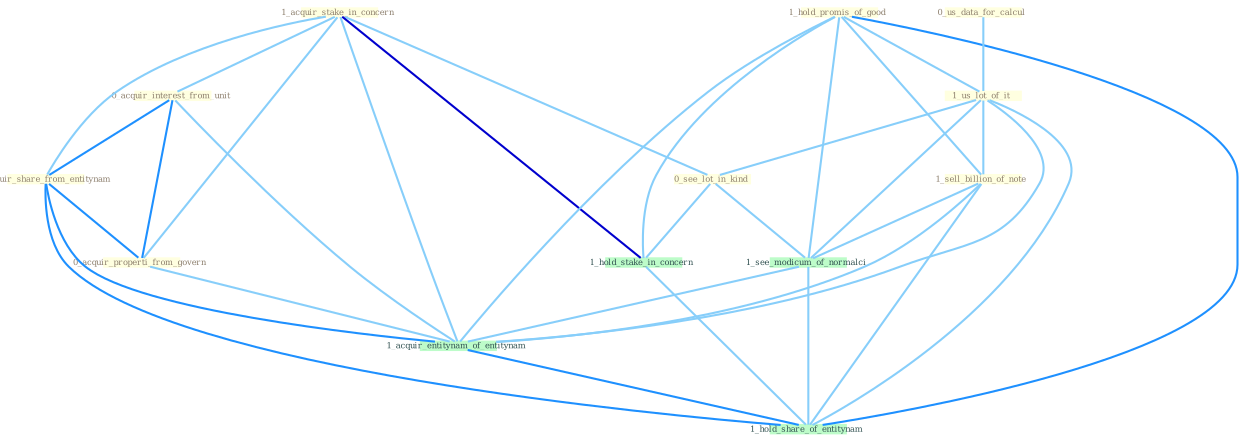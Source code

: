 Graph G{ 
    node
    [shape=polygon,style=filled,width=.5,height=.06,color="#BDFCC9",fixedsize=true,fontsize=4,
    fontcolor="#2f4f4f"];
    {node
    [color="#ffffe0", fontcolor="#8b7d6b"] "1_acquir_stake_in_concern " "0_acquir_interest_from_unit " "1_hold_promis_of_good " "0_acquir_share_from_entitynam " "0_us_data_for_calcul " "1_us_lot_of_it " "0_see_lot_in_kind " "0_acquir_properti_from_govern " "1_sell_billion_of_note "}
{node [color="#fff0f5", fontcolor="#b22222"]}
edge [color="#B0E2FF"];

	"1_acquir_stake_in_concern " -- "0_acquir_interest_from_unit " [w="1", color="#87cefa" ];
	"1_acquir_stake_in_concern " -- "0_acquir_share_from_entitynam " [w="1", color="#87cefa" ];
	"1_acquir_stake_in_concern " -- "0_see_lot_in_kind " [w="1", color="#87cefa" ];
	"1_acquir_stake_in_concern " -- "0_acquir_properti_from_govern " [w="1", color="#87cefa" ];
	"1_acquir_stake_in_concern " -- "1_hold_stake_in_concern " [w="3", color="#0000cd" , len=0.6];
	"1_acquir_stake_in_concern " -- "1_acquir_entitynam_of_entitynam " [w="1", color="#87cefa" ];
	"0_acquir_interest_from_unit " -- "0_acquir_share_from_entitynam " [w="2", color="#1e90ff" , len=0.8];
	"0_acquir_interest_from_unit " -- "0_acquir_properti_from_govern " [w="2", color="#1e90ff" , len=0.8];
	"0_acquir_interest_from_unit " -- "1_acquir_entitynam_of_entitynam " [w="1", color="#87cefa" ];
	"1_hold_promis_of_good " -- "1_us_lot_of_it " [w="1", color="#87cefa" ];
	"1_hold_promis_of_good " -- "1_sell_billion_of_note " [w="1", color="#87cefa" ];
	"1_hold_promis_of_good " -- "1_hold_stake_in_concern " [w="1", color="#87cefa" ];
	"1_hold_promis_of_good " -- "1_see_modicum_of_normalci " [w="1", color="#87cefa" ];
	"1_hold_promis_of_good " -- "1_acquir_entitynam_of_entitynam " [w="1", color="#87cefa" ];
	"1_hold_promis_of_good " -- "1_hold_share_of_entitynam " [w="2", color="#1e90ff" , len=0.8];
	"0_acquir_share_from_entitynam " -- "0_acquir_properti_from_govern " [w="2", color="#1e90ff" , len=0.8];
	"0_acquir_share_from_entitynam " -- "1_acquir_entitynam_of_entitynam " [w="2", color="#1e90ff" , len=0.8];
	"0_acquir_share_from_entitynam " -- "1_hold_share_of_entitynam " [w="2", color="#1e90ff" , len=0.8];
	"0_us_data_for_calcul " -- "1_us_lot_of_it " [w="1", color="#87cefa" ];
	"1_us_lot_of_it " -- "0_see_lot_in_kind " [w="1", color="#87cefa" ];
	"1_us_lot_of_it " -- "1_sell_billion_of_note " [w="1", color="#87cefa" ];
	"1_us_lot_of_it " -- "1_see_modicum_of_normalci " [w="1", color="#87cefa" ];
	"1_us_lot_of_it " -- "1_acquir_entitynam_of_entitynam " [w="1", color="#87cefa" ];
	"1_us_lot_of_it " -- "1_hold_share_of_entitynam " [w="1", color="#87cefa" ];
	"0_see_lot_in_kind " -- "1_hold_stake_in_concern " [w="1", color="#87cefa" ];
	"0_see_lot_in_kind " -- "1_see_modicum_of_normalci " [w="1", color="#87cefa" ];
	"0_acquir_properti_from_govern " -- "1_acquir_entitynam_of_entitynam " [w="1", color="#87cefa" ];
	"1_sell_billion_of_note " -- "1_see_modicum_of_normalci " [w="1", color="#87cefa" ];
	"1_sell_billion_of_note " -- "1_acquir_entitynam_of_entitynam " [w="1", color="#87cefa" ];
	"1_sell_billion_of_note " -- "1_hold_share_of_entitynam " [w="1", color="#87cefa" ];
	"1_hold_stake_in_concern " -- "1_hold_share_of_entitynam " [w="1", color="#87cefa" ];
	"1_see_modicum_of_normalci " -- "1_acquir_entitynam_of_entitynam " [w="1", color="#87cefa" ];
	"1_see_modicum_of_normalci " -- "1_hold_share_of_entitynam " [w="1", color="#87cefa" ];
	"1_acquir_entitynam_of_entitynam " -- "1_hold_share_of_entitynam " [w="2", color="#1e90ff" , len=0.8];
}